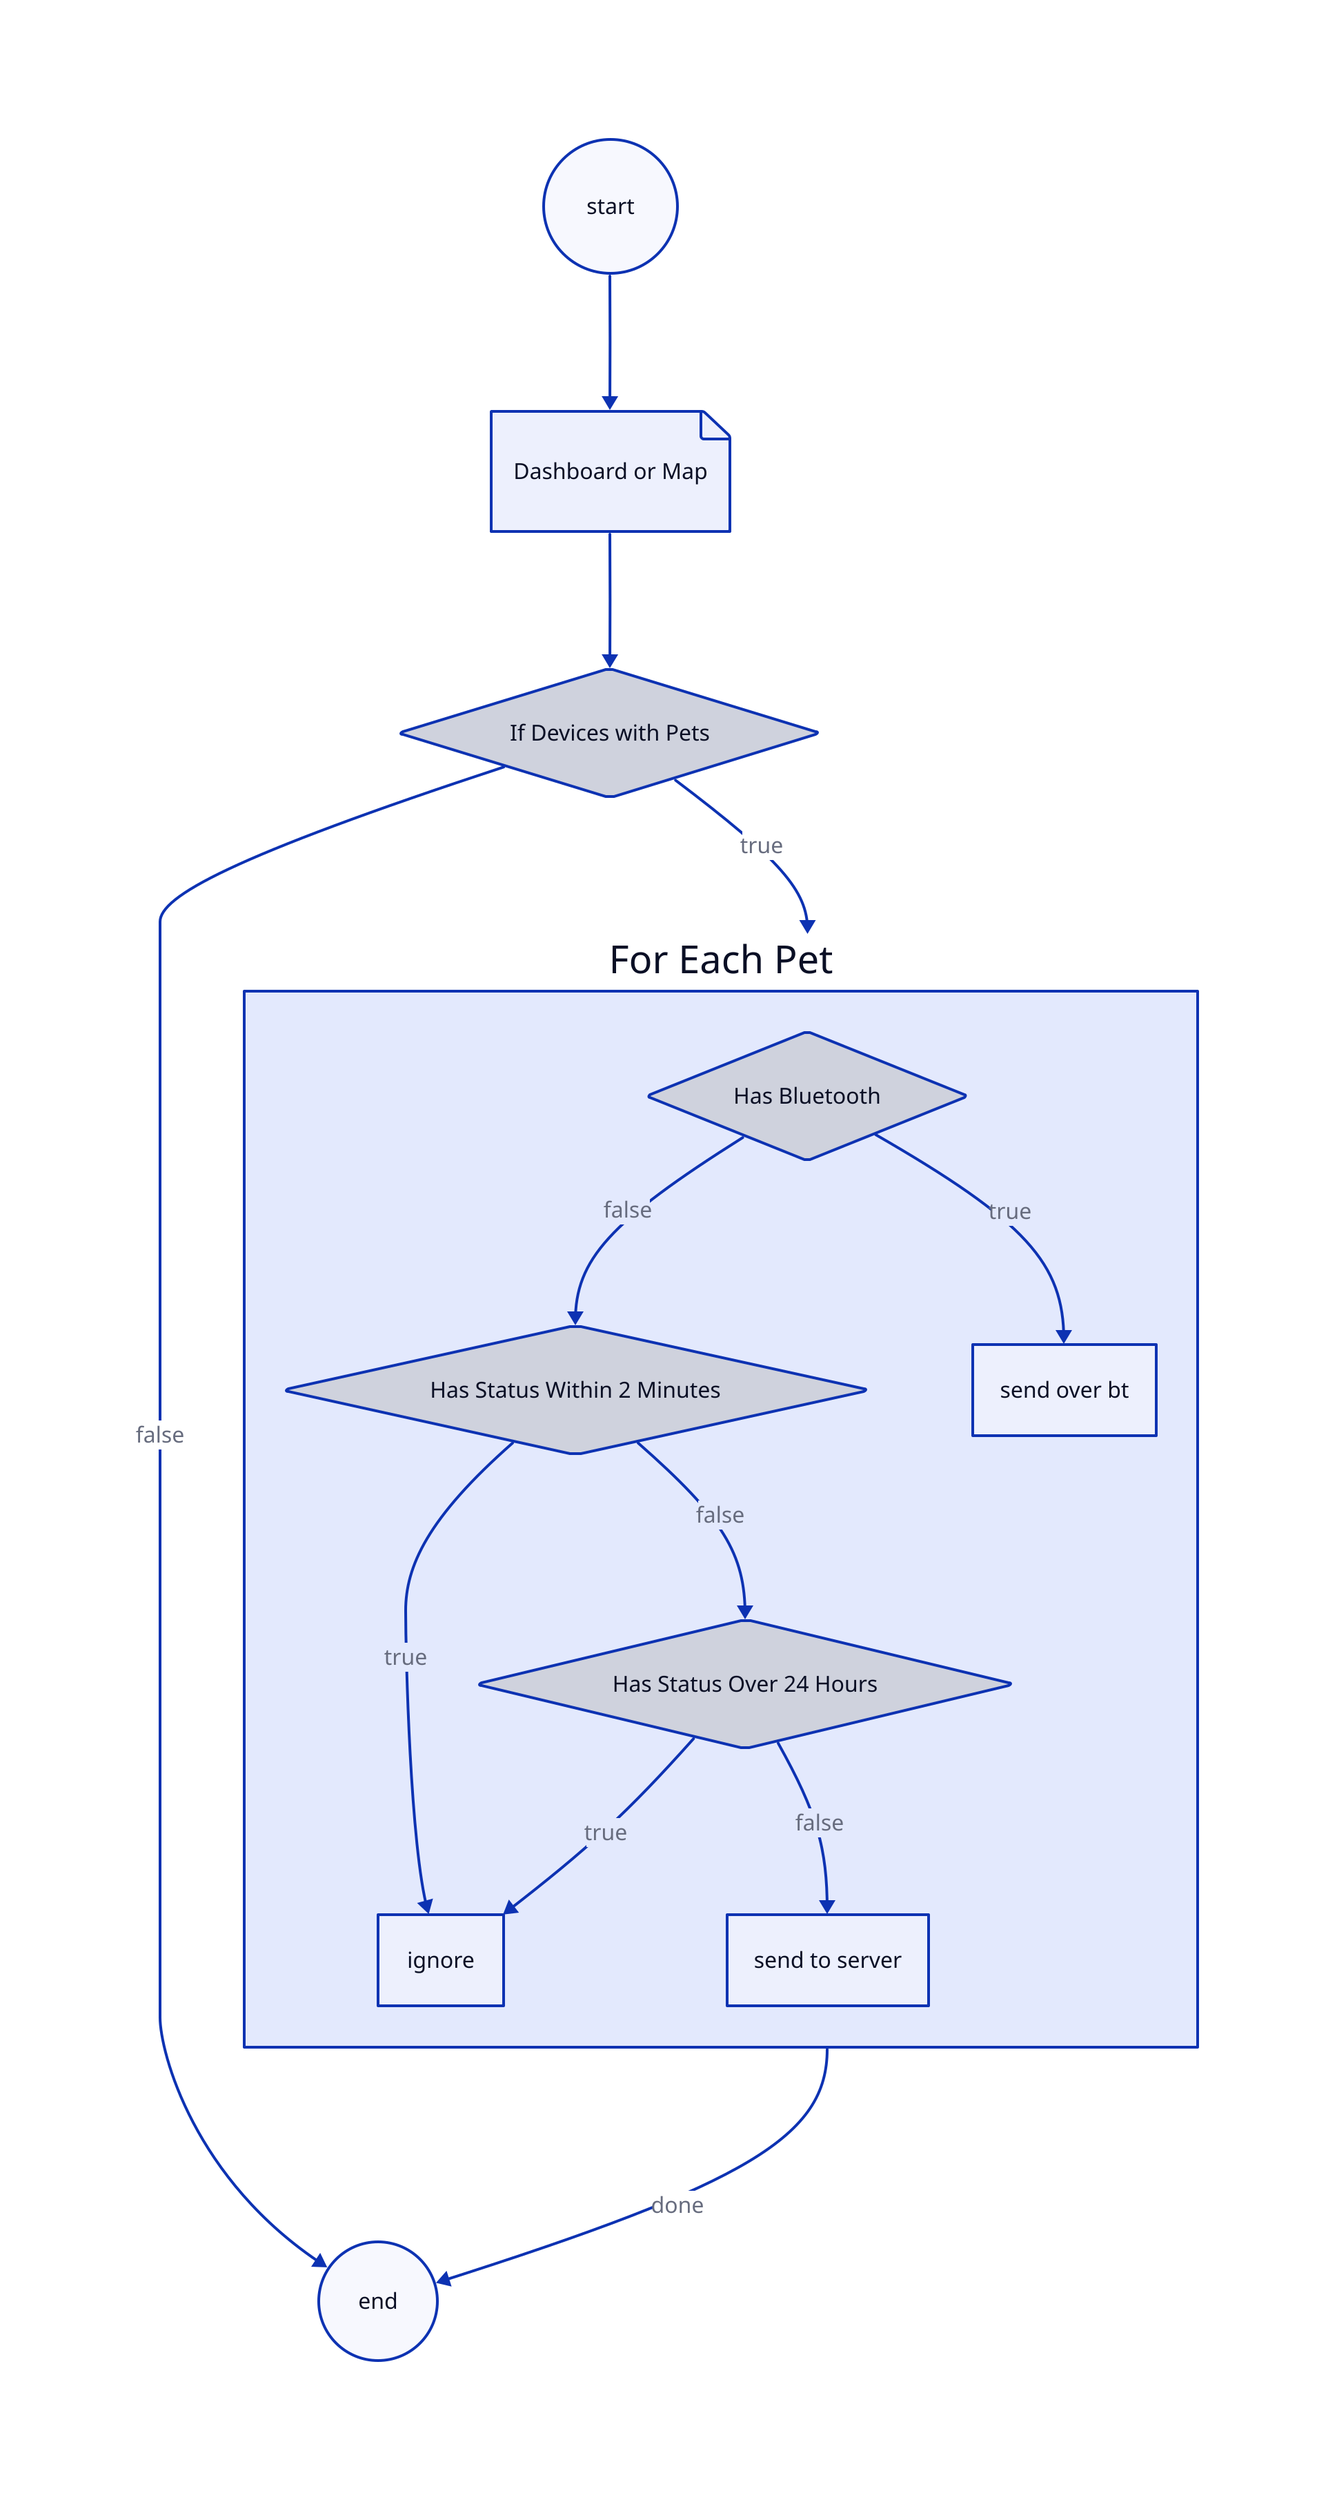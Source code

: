 
start{
  shape: circle
}

end{
  shape: circle
}

dashboard: Dashboard or Map {
  shape: page
}

checkDevices: If Devices with Pets {
  shape: diamond
}

loop: For Each Pet{
  bt: Has Bluetooth{
    shape: diamond
  }
  status2Min: Has Status Within 2 Minutes{
    shape: diamond
  }
  status24Hours: Has Status Over 24 Hours{
    shape: diamond
  }

  bt -> send over bt: true
  bt -> status2Min: false
  status2Min -> ignore: true
  status2Min -> status24Hours: false
  status24Hours -> send to server: false
  status24Hours -> ignore: true
}

start -> dashboard
dashboard -> checkDevices

checkDevices -> loop: true
checkDevices -> end: false
loop -> end: done